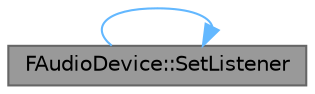 digraph "FAudioDevice::SetListener"
{
 // INTERACTIVE_SVG=YES
 // LATEX_PDF_SIZE
  bgcolor="transparent";
  edge [fontname=Helvetica,fontsize=10,labelfontname=Helvetica,labelfontsize=10];
  node [fontname=Helvetica,fontsize=10,shape=box,height=0.2,width=0.4];
  rankdir="LR";
  Node1 [id="Node000001",label="FAudioDevice::SetListener",height=0.2,width=0.4,color="gray40", fillcolor="grey60", style="filled", fontcolor="black",tooltip="Sets the details about the listener."];
  Node1 -> Node1 [id="edge1_Node000001_Node000001",color="steelblue1",style="solid",tooltip=" "];
}

